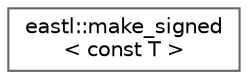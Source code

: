 digraph "类继承关系图"
{
 // LATEX_PDF_SIZE
  bgcolor="transparent";
  edge [fontname=Helvetica,fontsize=10,labelfontname=Helvetica,labelfontsize=10];
  node [fontname=Helvetica,fontsize=10,shape=box,height=0.2,width=0.4];
  rankdir="LR";
  Node0 [id="Node000000",label="eastl::make_signed\l\< const T \>",height=0.2,width=0.4,color="grey40", fillcolor="white", style="filled",URL="$structeastl_1_1make__signed_3_01const_01_t_01_4.html",tooltip=" "];
}
